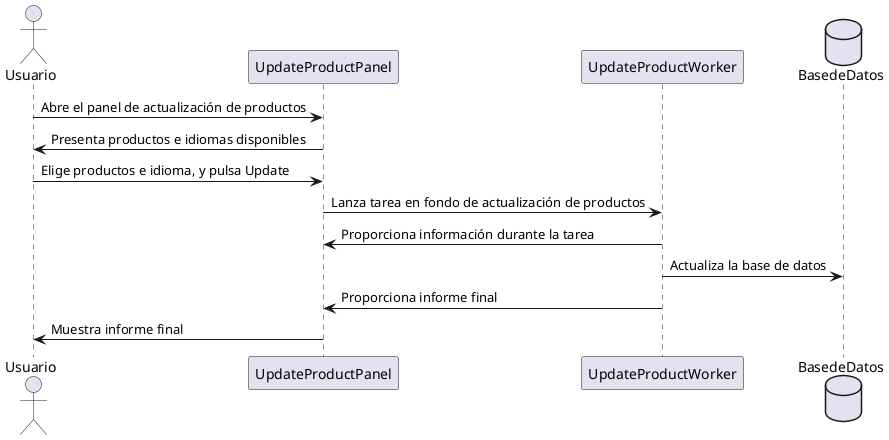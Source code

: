 @startuml
actor Usuario as U1
participant UpdateProductPanel as UPP
participant UpdateProductWorker as UPW
database BasedeDatos as DB
U1  -> UPP : Abre el panel de actualización de productos
U1  <- UPP : Presenta productos e idiomas disponibles
U1  -> UPP : Elige productos e idioma, y pulsa Update
UPP -> UPW : Lanza tarea en fondo de actualización de productos
UPP <- UPW : Proporciona información durante la tarea
UPW -> DB  : Actualiza la base de datos
UPP <- UPW : Proporciona informe final
U1  <- UPP : Muestra informe final
@enduml